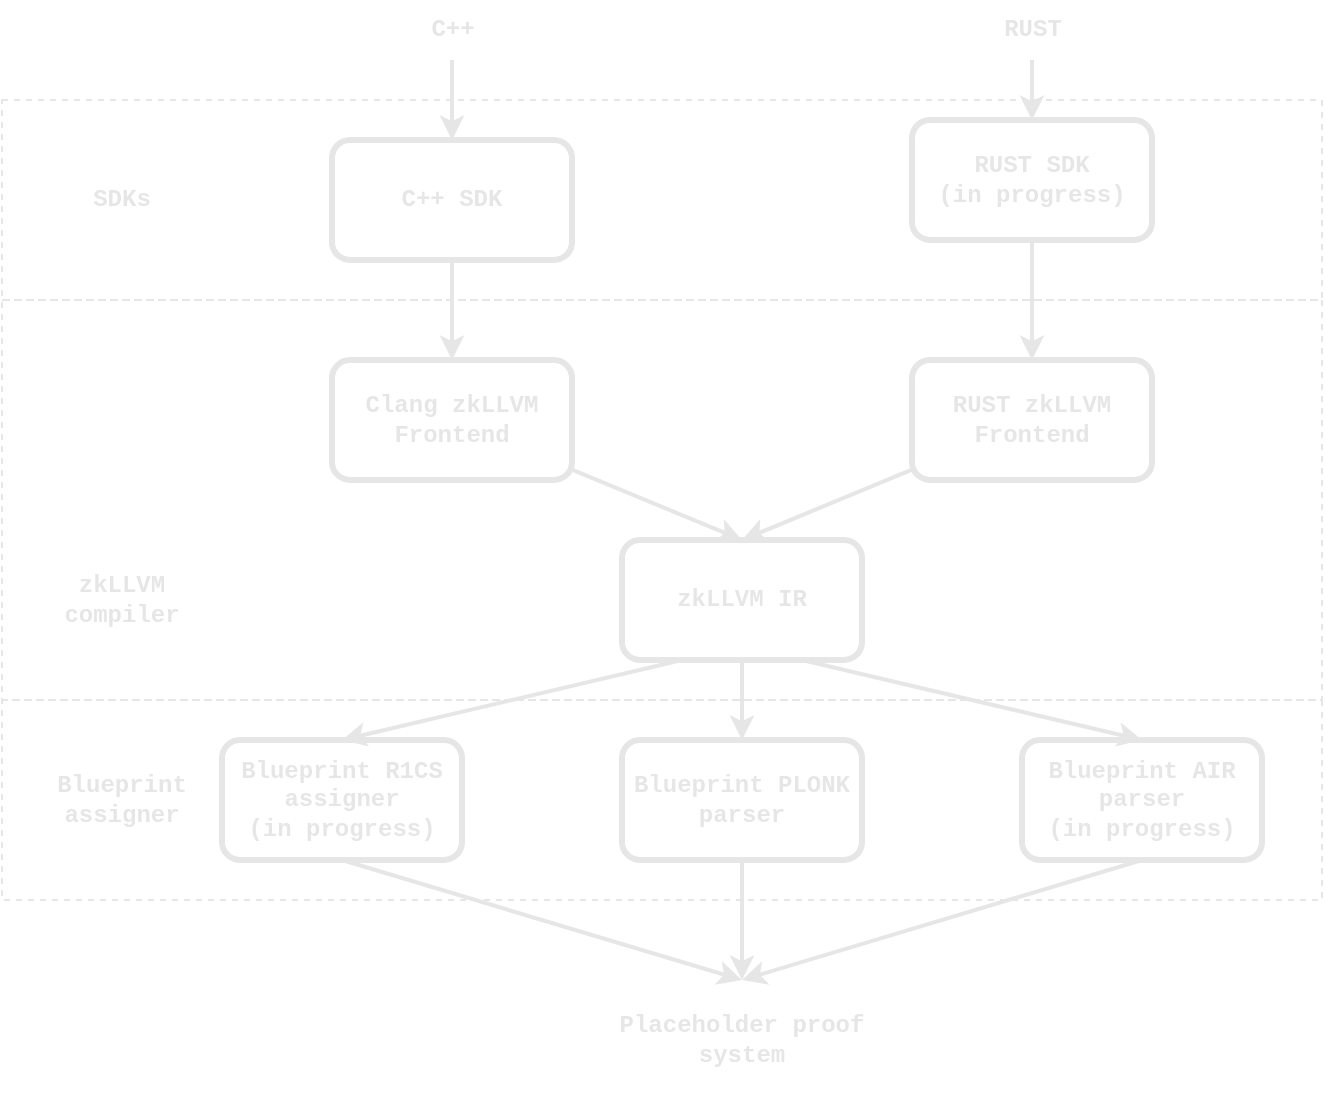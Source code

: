 <mxfile version="21.3.7" type="device">
  <diagram id="uwDLB0h_uUQLOQD5shEK" name="Page-1">
    <mxGraphModel dx="1434" dy="1851" grid="1" gridSize="10" guides="1" tooltips="1" connect="1" arrows="1" fold="1" page="1" pageScale="1" pageWidth="850" pageHeight="1100" math="0" shadow="0">
      <root>
        <mxCell id="0" />
        <mxCell id="1" parent="0" />
        <mxCell id="dQrH4Bi6H3C7IJA0KRRQ-12" value="" style="rounded=0;whiteSpace=wrap;html=1;dashed=1;fillColor=none;fontFamily=Courier New;fontColor=#E6E6E6;strokeColor=#E6E6E6;" parent="1" vertex="1">
          <mxGeometry x="10" y="340" width="660" height="100" as="geometry" />
        </mxCell>
        <mxCell id="dQrH4Bi6H3C7IJA0KRRQ-10" value="" style="rounded=0;whiteSpace=wrap;html=1;dashed=1;fillColor=none;fontFamily=Courier New;fontColor=#E6E6E6;strokeColor=#E6E6E6;" parent="1" vertex="1">
          <mxGeometry x="10" y="140" width="660" height="200" as="geometry" />
        </mxCell>
        <mxCell id="dQrH4Bi6H3C7IJA0KRRQ-16" value="" style="rounded=0;whiteSpace=wrap;html=1;dashed=1;fillColor=none;fontFamily=Courier New;fontColor=#E6E6E6;strokeColor=#E6E6E6;" parent="1" vertex="1">
          <mxGeometry x="10" y="40" width="660" height="100" as="geometry" />
        </mxCell>
        <mxCell id="AsfFFIA-ETGm5nVptvq9-1" style="rounded=0;orthogonalLoop=1;jettySize=auto;html=1;entryX=0.5;entryY=0;entryDx=0;entryDy=0;strokeColor=#E6E6E6;fontFamily=Courier New;labelBackgroundColor=default;strokeWidth=2;" parent="1" source="AsfFFIA-ETGm5nVptvq9-2" target="AsfFFIA-ETGm5nVptvq9-16" edge="1">
          <mxGeometry relative="1" as="geometry" />
        </mxCell>
        <mxCell id="AsfFFIA-ETGm5nVptvq9-2" value="&lt;div&gt;Clang zkLLVM Frontend&lt;/div&gt;" style="rounded=1;whiteSpace=wrap;html=1;fillColor=none;strokeColor=#E6E6E6;fontFamily=Courier New;fontColor=#E6E6E6;fontStyle=1;labelBackgroundColor=none;strokeWidth=3;" parent="1" vertex="1">
          <mxGeometry x="175" y="170" width="120" height="60" as="geometry" />
        </mxCell>
        <mxCell id="AsfFFIA-ETGm5nVptvq9-3" style="edgeStyle=orthogonalEdgeStyle;rounded=0;orthogonalLoop=1;jettySize=auto;html=1;entryX=0.5;entryY=0;entryDx=0;entryDy=0;strokeColor=#E6E6E6;exitX=0.5;exitY=1;exitDx=0;exitDy=0;fontFamily=Courier New;strokeWidth=2;" parent="1" source="BB06CBqKDsdm_H8S7znz-1" target="AsfFFIA-ETGm5nVptvq9-2" edge="1">
          <mxGeometry relative="1" as="geometry" />
        </mxCell>
        <mxCell id="BB06CBqKDsdm_H8S7znz-2" style="edgeStyle=orthogonalEdgeStyle;rounded=0;orthogonalLoop=1;jettySize=auto;html=1;entryX=0.5;entryY=0;entryDx=0;entryDy=0;strokeColor=#E6E6E6;fontFamily=Courier New;labelBackgroundColor=default;strokeWidth=2;" parent="1" source="AsfFFIA-ETGm5nVptvq9-4" target="BB06CBqKDsdm_H8S7znz-1" edge="1">
          <mxGeometry relative="1" as="geometry" />
        </mxCell>
        <mxCell id="AsfFFIA-ETGm5nVptvq9-4" value="&lt;div&gt;C++&lt;/div&gt;" style="text;html=1;align=center;verticalAlign=middle;resizable=0;points=[];autosize=1;strokeColor=none;fillColor=none;fontFamily=Courier New;fontColor=#E6E6E6;fontStyle=1" parent="1" vertex="1">
          <mxGeometry x="210" y="-10" width="50" height="30" as="geometry" />
        </mxCell>
        <mxCell id="AsfFFIA-ETGm5nVptvq9-5" style="edgeStyle=none;rounded=0;orthogonalLoop=1;jettySize=auto;html=1;entryX=0.5;entryY=0;entryDx=0;entryDy=0;strokeColor=#E6E6E6;fontFamily=Courier New;strokeWidth=2;" parent="1" source="AsfFFIA-ETGm5nVptvq9-6" target="AsfFFIA-ETGm5nVptvq9-16" edge="1">
          <mxGeometry relative="1" as="geometry" />
        </mxCell>
        <mxCell id="AsfFFIA-ETGm5nVptvq9-6" value="RUST zkLLVM Frontend" style="rounded=1;whiteSpace=wrap;html=1;fillColor=none;strokeColor=#E6E6E6;fontFamily=Courier New;fontColor=#E6E6E6;fontStyle=1;labelBackgroundColor=none;strokeWidth=3;" parent="1" vertex="1">
          <mxGeometry x="465" y="170" width="120" height="60" as="geometry" />
        </mxCell>
        <mxCell id="AsfFFIA-ETGm5nVptvq9-7" style="edgeStyle=orthogonalEdgeStyle;rounded=0;orthogonalLoop=1;jettySize=auto;html=1;entryX=0.5;entryY=0;entryDx=0;entryDy=0;strokeColor=#E6E6E6;exitX=0.5;exitY=1;exitDx=0;exitDy=0;fontFamily=Courier New;strokeWidth=2;" parent="1" source="BB06CBqKDsdm_H8S7znz-3" target="AsfFFIA-ETGm5nVptvq9-6" edge="1">
          <mxGeometry relative="1" as="geometry" />
        </mxCell>
        <mxCell id="BB06CBqKDsdm_H8S7znz-4" style="edgeStyle=orthogonalEdgeStyle;rounded=0;orthogonalLoop=1;jettySize=auto;html=1;entryX=0.5;entryY=0;entryDx=0;entryDy=0;strokeColor=#E6E6E6;fontFamily=Courier New;labelBackgroundColor=default;strokeWidth=2;" parent="1" source="AsfFFIA-ETGm5nVptvq9-8" target="BB06CBqKDsdm_H8S7znz-3" edge="1">
          <mxGeometry relative="1" as="geometry" />
        </mxCell>
        <mxCell id="AsfFFIA-ETGm5nVptvq9-8" value="RUST" style="text;html=1;align=center;verticalAlign=middle;resizable=0;points=[];autosize=1;strokeColor=none;fillColor=none;fontFamily=Courier New;fontColor=#E6E6E6;fontStyle=1" parent="1" vertex="1">
          <mxGeometry x="500" y="-10" width="50" height="30" as="geometry" />
        </mxCell>
        <mxCell id="AsfFFIA-ETGm5nVptvq9-14" style="edgeStyle=none;rounded=0;orthogonalLoop=1;jettySize=auto;html=1;entryX=0.5;entryY=0;entryDx=0;entryDy=0;strokeColor=#E6E6E6;exitX=0.5;exitY=1;exitDx=0;exitDy=0;fontFamily=Courier New;strokeWidth=2;" parent="1" source="AsfFFIA-ETGm5nVptvq9-16" target="AsfFFIA-ETGm5nVptvq9-26" edge="1">
          <mxGeometry relative="1" as="geometry" />
        </mxCell>
        <mxCell id="AsfFFIA-ETGm5nVptvq9-45" style="edgeStyle=none;rounded=0;orthogonalLoop=1;jettySize=auto;html=1;exitX=0.75;exitY=1;exitDx=0;exitDy=0;entryX=0.5;entryY=0;entryDx=0;entryDy=0;strokeColor=#E6E6E6;fontFamily=Courier New;labelBackgroundColor=default;strokeWidth=2;" parent="1" source="AsfFFIA-ETGm5nVptvq9-16" target="AsfFFIA-ETGm5nVptvq9-39" edge="1">
          <mxGeometry relative="1" as="geometry" />
        </mxCell>
        <mxCell id="AsfFFIA-ETGm5nVptvq9-48" style="edgeStyle=none;rounded=0;orthogonalLoop=1;jettySize=auto;html=1;exitX=0.25;exitY=1;exitDx=0;exitDy=0;entryX=0.5;entryY=0;entryDx=0;entryDy=0;strokeColor=#E6E6E6;fontFamily=Courier New;labelBackgroundColor=default;strokeWidth=2;" parent="1" source="AsfFFIA-ETGm5nVptvq9-16" target="AsfFFIA-ETGm5nVptvq9-46" edge="1">
          <mxGeometry relative="1" as="geometry" />
        </mxCell>
        <mxCell id="AsfFFIA-ETGm5nVptvq9-16" value="zkLLVM IR" style="rounded=1;whiteSpace=wrap;html=1;strokeColor=#E6E6E6;fillColor=none;fontFamily=Courier New;fontColor=#E6E6E6;fontStyle=1;labelBackgroundColor=none;strokeWidth=3;" parent="1" vertex="1">
          <mxGeometry x="320" y="260" width="120" height="60" as="geometry" />
        </mxCell>
        <mxCell id="AsfFFIA-ETGm5nVptvq9-29" style="edgeStyle=none;rounded=0;orthogonalLoop=1;jettySize=auto;html=1;exitX=0.5;exitY=1;exitDx=0;exitDy=0;entryX=0.5;entryY=0;entryDx=0;entryDy=0;" parent="1" edge="1">
          <mxGeometry relative="1" as="geometry">
            <mxPoint x="120" y="620" as="sourcePoint" />
          </mxGeometry>
        </mxCell>
        <mxCell id="AsfFFIA-ETGm5nVptvq9-24" value="Placeholder proof system" style="text;html=1;strokeColor=none;fillColor=none;align=center;verticalAlign=middle;whiteSpace=wrap;rounded=0;fontFamily=Courier New;fontColor=#E6E6E6;fontStyle=1" parent="1" vertex="1">
          <mxGeometry x="295" y="480" width="170" height="60" as="geometry" />
        </mxCell>
        <mxCell id="AsfFFIA-ETGm5nVptvq9-33" style="edgeStyle=none;rounded=0;orthogonalLoop=1;jettySize=auto;html=1;exitX=0.5;exitY=1;exitDx=0;exitDy=0;entryX=0.5;entryY=0;entryDx=0;entryDy=0;startArrow=none;strokeColor=#E6E6E6;fontFamily=Courier New;labelBackgroundColor=default;strokeWidth=2;" parent="1" source="AsfFFIA-ETGm5nVptvq9-26" target="AsfFFIA-ETGm5nVptvq9-24" edge="1">
          <mxGeometry relative="1" as="geometry">
            <mxPoint x="300" y="560" as="targetPoint" />
            <mxPoint x="380" y="520" as="sourcePoint" />
          </mxGeometry>
        </mxCell>
        <mxCell id="AsfFFIA-ETGm5nVptvq9-26" value="Blueprint PLONK parser" style="rounded=1;whiteSpace=wrap;html=1;strokeColor=#E6E6E6;fillColor=none;fontFamily=Courier New;fontColor=#E6E6E6;fontStyle=1;labelBackgroundColor=none;strokeWidth=3;" parent="1" vertex="1">
          <mxGeometry x="320" y="360" width="120" height="60" as="geometry" />
        </mxCell>
        <mxCell id="AsfFFIA-ETGm5nVptvq9-30" style="edgeStyle=none;rounded=0;orthogonalLoop=1;jettySize=auto;html=1;exitX=0.5;exitY=1;exitDx=0;exitDy=0;entryX=0.5;entryY=0;entryDx=0;entryDy=0;" parent="1" edge="1">
          <mxGeometry relative="1" as="geometry">
            <mxPoint x="300" y="620" as="sourcePoint" />
          </mxGeometry>
        </mxCell>
        <mxCell id="AsfFFIA-ETGm5nVptvq9-35" style="edgeStyle=none;rounded=0;orthogonalLoop=1;jettySize=auto;html=1;exitX=0.5;exitY=1;exitDx=0;exitDy=0;entryX=0.5;entryY=0;entryDx=0;entryDy=0;" parent="1" edge="1">
          <mxGeometry relative="1" as="geometry">
            <mxPoint x="570" y="620" as="sourcePoint" />
          </mxGeometry>
        </mxCell>
        <mxCell id="AsfFFIA-ETGm5nVptvq9-38" style="edgeStyle=none;rounded=0;orthogonalLoop=1;jettySize=auto;html=1;exitX=0.5;exitY=1;exitDx=0;exitDy=0;entryX=0.5;entryY=0;entryDx=0;entryDy=0;strokeColor=#E6E6E6;fontFamily=Courier New;labelBackgroundColor=default;strokeWidth=2;" parent="1" source="AsfFFIA-ETGm5nVptvq9-39" target="AsfFFIA-ETGm5nVptvq9-24" edge="1">
          <mxGeometry relative="1" as="geometry">
            <mxPoint x="750" y="560" as="targetPoint" />
            <mxPoint x="580" y="520" as="sourcePoint" />
          </mxGeometry>
        </mxCell>
        <mxCell id="AsfFFIA-ETGm5nVptvq9-39" value="&lt;div&gt;Blueprint AIR parser&lt;/div&gt;(in progress)" style="rounded=1;whiteSpace=wrap;html=1;strokeColor=#E6E6E6;fillColor=none;fontFamily=Courier New;fontColor=#E6E6E6;fontStyle=1;labelBackgroundColor=none;strokeWidth=3;" parent="1" vertex="1">
          <mxGeometry x="520" y="360" width="120" height="60" as="geometry" />
        </mxCell>
        <mxCell id="AsfFFIA-ETGm5nVptvq9-41" style="edgeStyle=none;rounded=0;orthogonalLoop=1;jettySize=auto;html=1;exitX=0.5;exitY=1;exitDx=0;exitDy=0;entryX=0.5;entryY=0;entryDx=0;entryDy=0;" parent="1" edge="1">
          <mxGeometry relative="1" as="geometry">
            <mxPoint x="750" y="620" as="sourcePoint" />
          </mxGeometry>
        </mxCell>
        <mxCell id="AsfFFIA-ETGm5nVptvq9-49" style="edgeStyle=none;rounded=0;orthogonalLoop=1;jettySize=auto;html=1;exitX=0.5;exitY=1;exitDx=0;exitDy=0;entryX=0.5;entryY=0;entryDx=0;entryDy=0;strokeColor=#E6E6E6;fontFamily=Courier New;labelBackgroundColor=default;strokeWidth=2;" parent="1" source="AsfFFIA-ETGm5nVptvq9-46" target="AsfFFIA-ETGm5nVptvq9-24" edge="1">
          <mxGeometry relative="1" as="geometry">
            <mxPoint x="180" y="520" as="sourcePoint" />
          </mxGeometry>
        </mxCell>
        <mxCell id="AsfFFIA-ETGm5nVptvq9-46" value="&lt;div&gt;Blueprint R1CS assigner&lt;/div&gt;&lt;div&gt;(in progress)&lt;br&gt;&lt;/div&gt;" style="rounded=1;whiteSpace=wrap;html=1;strokeColor=#E6E6E6;fillColor=none;fontFamily=Courier New;fontColor=#E6E6E6;fontStyle=1;labelBackgroundColor=none;strokeWidth=3;" parent="1" vertex="1">
          <mxGeometry x="120" y="360" width="120" height="60" as="geometry" />
        </mxCell>
        <mxCell id="BB06CBqKDsdm_H8S7znz-1" value="C++ SDK" style="rounded=1;whiteSpace=wrap;html=1;fillColor=none;strokeColor=#E6E6E6;fontFamily=Courier New;fontColor=#E6E6E6;fontStyle=1;labelBackgroundColor=none;strokeWidth=3;" parent="1" vertex="1">
          <mxGeometry x="175" y="60" width="120" height="60" as="geometry" />
        </mxCell>
        <mxCell id="BB06CBqKDsdm_H8S7znz-3" value="&lt;div&gt;RUST SDK&lt;/div&gt;(in progress)" style="rounded=1;whiteSpace=wrap;html=1;fillColor=none;strokeColor=#E6E6E6;fontFamily=Courier New;fontColor=#E6E6E6;fontStyle=1;labelBackgroundColor=none;strokeWidth=3;" parent="1" vertex="1">
          <mxGeometry x="465" y="50" width="120" height="60" as="geometry" />
        </mxCell>
        <mxCell id="dQrH4Bi6H3C7IJA0KRRQ-11" value="&lt;div&gt;zkLLVM&lt;/div&gt;&lt;div&gt;compiler&lt;br&gt;&lt;/div&gt;" style="text;html=1;strokeColor=none;fillColor=none;align=center;verticalAlign=middle;whiteSpace=wrap;rounded=0;dashed=1;fontFamily=Courier New;fontColor=#E6E6E6;fontStyle=1" parent="1" vertex="1">
          <mxGeometry x="40" y="275" width="60" height="30" as="geometry" />
        </mxCell>
        <mxCell id="dQrH4Bi6H3C7IJA0KRRQ-13" value="&lt;div&gt;Blueprint&lt;/div&gt;assigner" style="text;html=1;strokeColor=none;fillColor=none;align=center;verticalAlign=middle;whiteSpace=wrap;rounded=0;dashed=1;fontFamily=Courier New;fontColor=#E6E6E6;fontStyle=1" parent="1" vertex="1">
          <mxGeometry x="40" y="375" width="60" height="30" as="geometry" />
        </mxCell>
        <mxCell id="dQrH4Bi6H3C7IJA0KRRQ-17" value="SDKs" style="text;html=1;strokeColor=none;fillColor=none;align=center;verticalAlign=middle;whiteSpace=wrap;rounded=0;dashed=1;fontFamily=Courier New;fontColor=#E6E6E6;fontStyle=1" parent="1" vertex="1">
          <mxGeometry x="40" y="75" width="60" height="30" as="geometry" />
        </mxCell>
      </root>
    </mxGraphModel>
  </diagram>
</mxfile>
